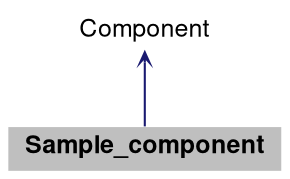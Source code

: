 digraph "Sample_component"
{
 // LATEX_PDF_SIZE
  bgcolor="transparent";
  edge [fontname="Helvetica,Arial,sans-serif",fontsize=15,labelfontsize=15 arrowhead=open arrowtail=open arrowsize=0.5];
  node [fontname="Helvetica,Arial,sans-serif",fontsize=15,fontsize=12 shape=plaintext];
  Node1 [label=<<b>Sample_component</b>>,height=0.2,width=0.4,color="black", fillcolor="grey75", style="filled", fontcolor="black",tooltip="one of many components is independent from Sample_visitor and implementations of function visit."];
  Node2 -> Node1 [dir="back",color="midnightblue",style="solid"];
  Node2 [label="Component",height=0.2,width=0.4,color="black",URL="$structComponent.html",tooltip="accepts a pure virtual Abstract_visitor"];
}
